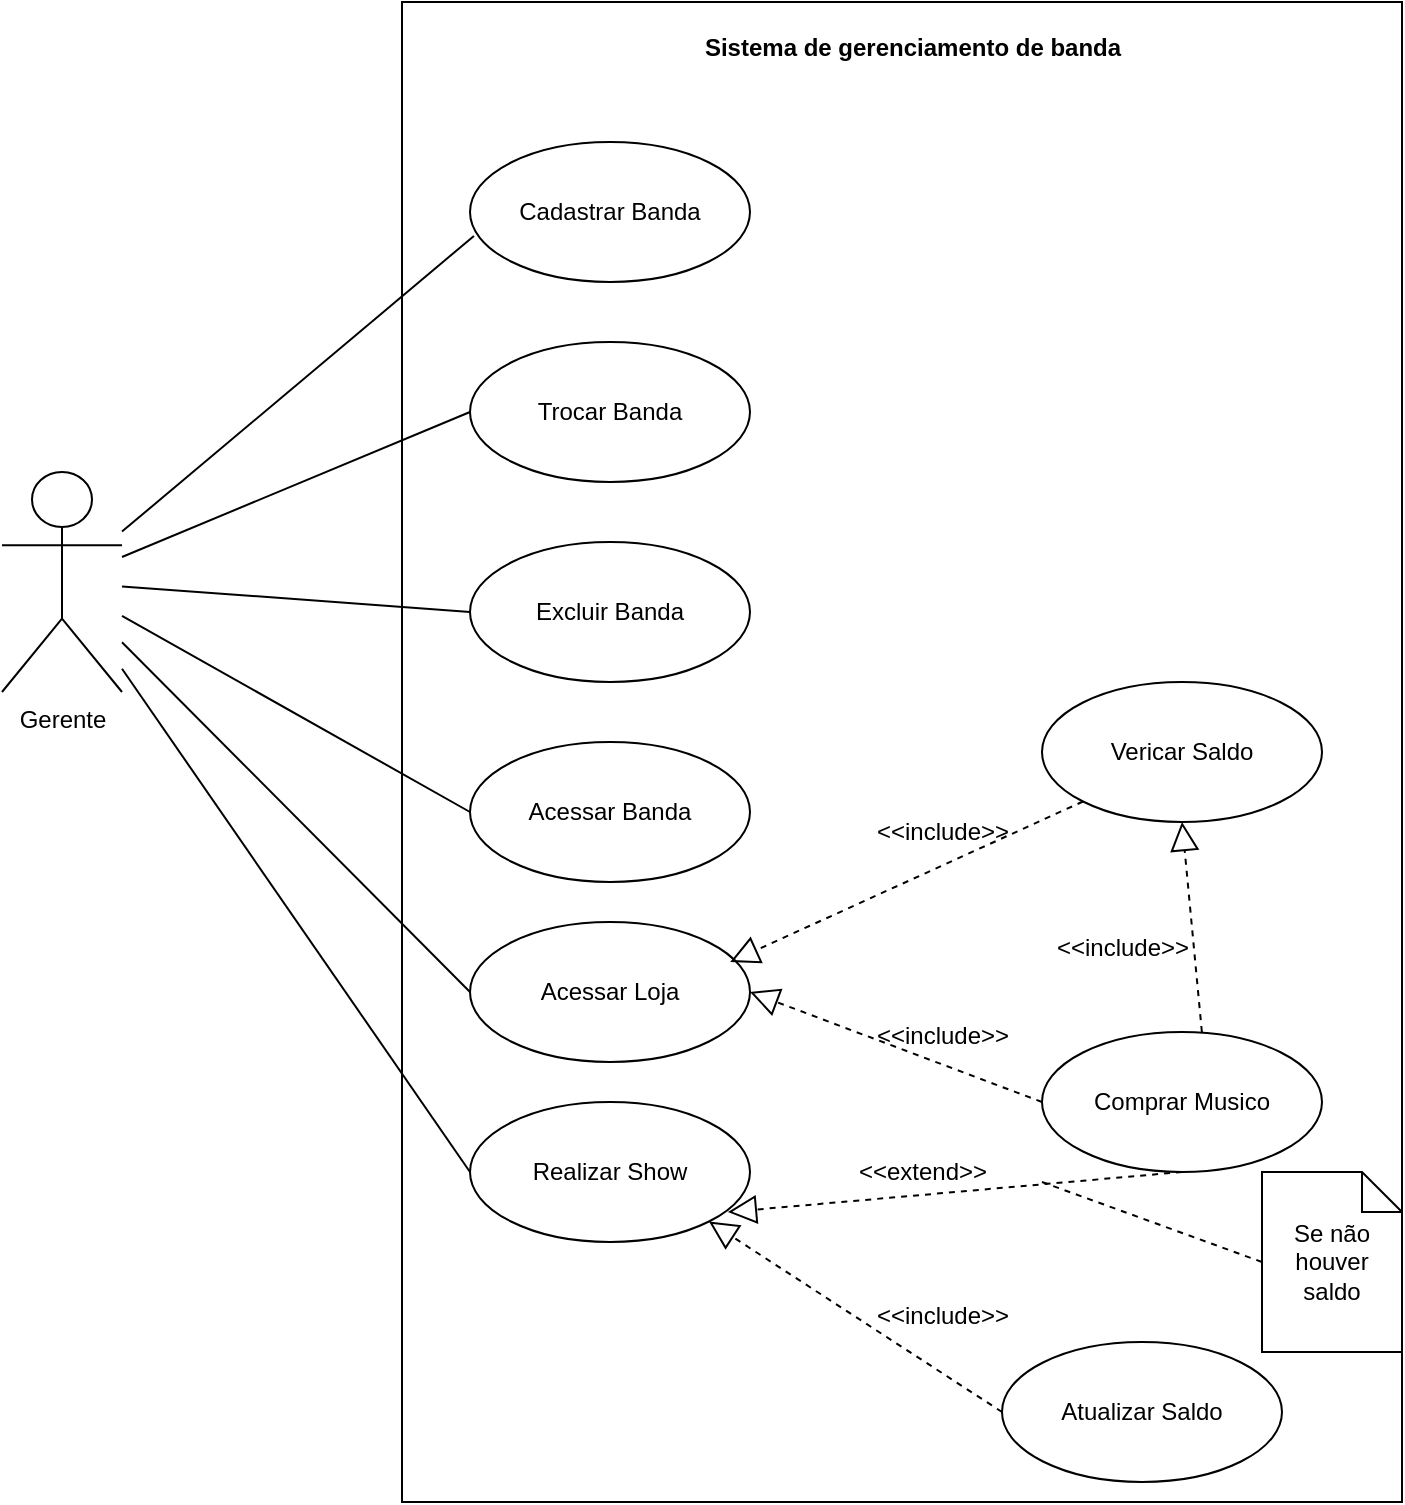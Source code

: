 <mxfile version="21.2.9" type="github">
  <diagram name="Página-1" id="CE0wCYGftJY5i8jobXnX">
    <mxGraphModel dx="1434" dy="803" grid="1" gridSize="10" guides="1" tooltips="1" connect="1" arrows="1" fold="1" page="1" pageScale="1" pageWidth="827" pageHeight="1169" math="0" shadow="0">
      <root>
        <mxCell id="0" />
        <mxCell id="1" parent="0" />
        <mxCell id="5-VP5YGX4s93a5erIt3x-3" value="" style="rounded=0;whiteSpace=wrap;html=1;" parent="1" vertex="1">
          <mxGeometry x="240" y="70" width="500" height="750" as="geometry" />
        </mxCell>
        <mxCell id="5-VP5YGX4s93a5erIt3x-2" value="Gerente&lt;br&gt;" style="shape=umlActor;verticalLabelPosition=bottom;verticalAlign=top;html=1;" parent="1" vertex="1">
          <mxGeometry x="40" y="305" width="60" height="110" as="geometry" />
        </mxCell>
        <mxCell id="5-VP5YGX4s93a5erIt3x-4" value="Sistema de gerenciamento de banda" style="text;align=center;fontStyle=1;verticalAlign=middle;spacingLeft=3;spacingRight=3;strokeColor=none;rotatable=0;points=[[0,0.5],[1,0.5]];portConstraint=eastwest;html=1;" parent="1" vertex="1">
          <mxGeometry x="455" y="80" width="80" height="26" as="geometry" />
        </mxCell>
        <mxCell id="5-VP5YGX4s93a5erIt3x-5" value="Cadastrar Banda" style="ellipse;whiteSpace=wrap;html=1;" parent="1" vertex="1">
          <mxGeometry x="274" y="140" width="140" height="70" as="geometry" />
        </mxCell>
        <mxCell id="5-VP5YGX4s93a5erIt3x-6" value="Excluir Banda" style="ellipse;whiteSpace=wrap;html=1;" parent="1" vertex="1">
          <mxGeometry x="274" y="340" width="140" height="70" as="geometry" />
        </mxCell>
        <mxCell id="5-VP5YGX4s93a5erIt3x-7" value="Trocar Banda" style="ellipse;whiteSpace=wrap;html=1;" parent="1" vertex="1">
          <mxGeometry x="274" y="240" width="140" height="70" as="geometry" />
        </mxCell>
        <mxCell id="5-VP5YGX4s93a5erIt3x-8" value="Acessar Loja" style="ellipse;whiteSpace=wrap;html=1;" parent="1" vertex="1">
          <mxGeometry x="274" y="530" width="140" height="70" as="geometry" />
        </mxCell>
        <mxCell id="5-VP5YGX4s93a5erIt3x-9" value="Realizar Show" style="ellipse;whiteSpace=wrap;html=1;" parent="1" vertex="1">
          <mxGeometry x="274" y="620" width="140" height="70" as="geometry" />
        </mxCell>
        <mxCell id="5-VP5YGX4s93a5erIt3x-14" value="" style="endArrow=none;html=1;rounded=0;entryX=0.014;entryY=0.671;entryDx=0;entryDy=0;entryPerimeter=0;" parent="1" source="5-VP5YGX4s93a5erIt3x-2" target="5-VP5YGX4s93a5erIt3x-5" edge="1">
          <mxGeometry relative="1" as="geometry">
            <mxPoint x="240" y="450" as="sourcePoint" />
            <mxPoint x="400" y="450" as="targetPoint" />
          </mxGeometry>
        </mxCell>
        <mxCell id="5-VP5YGX4s93a5erIt3x-15" value="" style="endArrow=none;html=1;rounded=0;entryX=0;entryY=0.5;entryDx=0;entryDy=0;" parent="1" source="5-VP5YGX4s93a5erIt3x-2" target="5-VP5YGX4s93a5erIt3x-7" edge="1">
          <mxGeometry relative="1" as="geometry">
            <mxPoint x="100" y="340" as="sourcePoint" />
            <mxPoint x="400" y="450" as="targetPoint" />
          </mxGeometry>
        </mxCell>
        <mxCell id="5-VP5YGX4s93a5erIt3x-16" value="" style="endArrow=none;html=1;rounded=0;entryX=0;entryY=0.5;entryDx=0;entryDy=0;" parent="1" source="5-VP5YGX4s93a5erIt3x-2" target="5-VP5YGX4s93a5erIt3x-6" edge="1">
          <mxGeometry relative="1" as="geometry">
            <mxPoint x="240" y="450" as="sourcePoint" />
            <mxPoint x="400" y="450" as="targetPoint" />
          </mxGeometry>
        </mxCell>
        <mxCell id="5-VP5YGX4s93a5erIt3x-17" value="" style="endArrow=none;html=1;rounded=0;entryX=0;entryY=0.5;entryDx=0;entryDy=0;" parent="1" source="5-VP5YGX4s93a5erIt3x-2" target="5-VP5YGX4s93a5erIt3x-8" edge="1">
          <mxGeometry relative="1" as="geometry">
            <mxPoint x="250" y="460" as="sourcePoint" />
            <mxPoint x="410" y="460" as="targetPoint" />
          </mxGeometry>
        </mxCell>
        <mxCell id="5-VP5YGX4s93a5erIt3x-18" value="" style="endArrow=none;html=1;rounded=0;entryX=0;entryY=0.5;entryDx=0;entryDy=0;" parent="1" source="5-VP5YGX4s93a5erIt3x-2" target="5-VP5YGX4s93a5erIt3x-9" edge="1">
          <mxGeometry relative="1" as="geometry">
            <mxPoint x="260" y="470" as="sourcePoint" />
            <mxPoint x="420" y="470" as="targetPoint" />
          </mxGeometry>
        </mxCell>
        <mxCell id="5-VP5YGX4s93a5erIt3x-19" value="Comprar Musico" style="ellipse;whiteSpace=wrap;html=1;" parent="1" vertex="1">
          <mxGeometry x="560" y="585" width="140" height="70" as="geometry" />
        </mxCell>
        <mxCell id="5-VP5YGX4s93a5erIt3x-20" value="" style="endArrow=block;dashed=1;endFill=0;endSize=12;html=1;rounded=0;exitX=0;exitY=0.5;exitDx=0;exitDy=0;entryX=1;entryY=0.5;entryDx=0;entryDy=0;" parent="1" source="5-VP5YGX4s93a5erIt3x-19" target="5-VP5YGX4s93a5erIt3x-8" edge="1">
          <mxGeometry width="160" relative="1" as="geometry">
            <mxPoint x="240" y="450" as="sourcePoint" />
            <mxPoint x="400" y="450" as="targetPoint" />
          </mxGeometry>
        </mxCell>
        <mxCell id="5-VP5YGX4s93a5erIt3x-22" value="&lt;span style=&quot;font-weight: normal;&quot;&gt;&amp;lt;&amp;lt;include&amp;gt;&amp;gt;&lt;/span&gt;" style="text;align=center;fontStyle=1;verticalAlign=middle;spacingLeft=3;spacingRight=3;strokeColor=none;rotatable=0;points=[[0,0.5],[1,0.5]];portConstraint=eastwest;html=1;" parent="1" vertex="1">
          <mxGeometry x="470" y="574" width="80" height="26" as="geometry" />
        </mxCell>
        <mxCell id="URav2CyrDPo8uFgxBBUk-1" value="Acessar Banda" style="ellipse;whiteSpace=wrap;html=1;" vertex="1" parent="1">
          <mxGeometry x="274" y="440" width="140" height="70" as="geometry" />
        </mxCell>
        <mxCell id="URav2CyrDPo8uFgxBBUk-2" value="" style="endArrow=none;html=1;rounded=0;entryX=0;entryY=0.5;entryDx=0;entryDy=0;" edge="1" parent="1" source="5-VP5YGX4s93a5erIt3x-2" target="URav2CyrDPo8uFgxBBUk-1">
          <mxGeometry width="50" height="50" relative="1" as="geometry">
            <mxPoint x="320" y="410" as="sourcePoint" />
            <mxPoint x="370" y="360" as="targetPoint" />
          </mxGeometry>
        </mxCell>
        <mxCell id="URav2CyrDPo8uFgxBBUk-3" value="" style="endArrow=block;dashed=1;endFill=0;endSize=12;html=1;rounded=0;exitX=0.5;exitY=1;exitDx=0;exitDy=0;entryX=0.921;entryY=0.786;entryDx=0;entryDy=0;entryPerimeter=0;" edge="1" parent="1" source="5-VP5YGX4s93a5erIt3x-19" target="5-VP5YGX4s93a5erIt3x-9">
          <mxGeometry width="160" relative="1" as="geometry">
            <mxPoint x="270" y="390" as="sourcePoint" />
            <mxPoint x="430" y="390" as="targetPoint" />
          </mxGeometry>
        </mxCell>
        <mxCell id="URav2CyrDPo8uFgxBBUk-4" value="&lt;span style=&quot;font-weight: normal;&quot;&gt;&amp;lt;&amp;lt;extend&amp;gt;&amp;gt;&lt;/span&gt;" style="text;align=center;fontStyle=1;verticalAlign=middle;spacingLeft=3;spacingRight=3;strokeColor=none;rotatable=0;points=[[0,0.5],[1,0.5]];portConstraint=eastwest;html=1;" vertex="1" parent="1">
          <mxGeometry x="460" y="642" width="80" height="26" as="geometry" />
        </mxCell>
        <mxCell id="URav2CyrDPo8uFgxBBUk-12" value="Vericar Saldo" style="ellipse;whiteSpace=wrap;html=1;" vertex="1" parent="1">
          <mxGeometry x="560" y="410" width="140" height="70" as="geometry" />
        </mxCell>
        <mxCell id="URav2CyrDPo8uFgxBBUk-13" value="Atualizar Saldo" style="ellipse;whiteSpace=wrap;html=1;" vertex="1" parent="1">
          <mxGeometry x="540" y="740" width="140" height="70" as="geometry" />
        </mxCell>
        <mxCell id="URav2CyrDPo8uFgxBBUk-17" value="" style="endArrow=block;dashed=1;endFill=0;endSize=12;html=1;rounded=0;exitX=0;exitY=1;exitDx=0;exitDy=0;entryX=0.929;entryY=0.286;entryDx=0;entryDy=0;entryPerimeter=0;" edge="1" parent="1" source="URav2CyrDPo8uFgxBBUk-12" target="5-VP5YGX4s93a5erIt3x-8">
          <mxGeometry width="160" relative="1" as="geometry">
            <mxPoint x="270" y="390" as="sourcePoint" />
            <mxPoint x="430" y="390" as="targetPoint" />
          </mxGeometry>
        </mxCell>
        <mxCell id="URav2CyrDPo8uFgxBBUk-19" value="&lt;span style=&quot;font-weight: normal;&quot;&gt;&amp;lt;&amp;lt;include&amp;gt;&amp;gt;&lt;/span&gt;" style="text;align=center;fontStyle=1;verticalAlign=middle;spacingLeft=3;spacingRight=3;strokeColor=none;rotatable=0;points=[[0,0.5],[1,0.5]];portConstraint=eastwest;html=1;" vertex="1" parent="1">
          <mxGeometry x="470" y="472" width="80" height="26" as="geometry" />
        </mxCell>
        <mxCell id="URav2CyrDPo8uFgxBBUk-20" value="" style="endArrow=block;dashed=1;endFill=0;endSize=12;html=1;rounded=0;exitX=0.571;exitY=0;exitDx=0;exitDy=0;exitPerimeter=0;" edge="1" parent="1" source="5-VP5YGX4s93a5erIt3x-19">
          <mxGeometry width="160" relative="1" as="geometry">
            <mxPoint x="270" y="390" as="sourcePoint" />
            <mxPoint x="630" y="480" as="targetPoint" />
          </mxGeometry>
        </mxCell>
        <mxCell id="URav2CyrDPo8uFgxBBUk-21" value="&lt;span style=&quot;font-weight: normal;&quot;&gt;&amp;lt;&amp;lt;include&amp;gt;&amp;gt;&lt;/span&gt;" style="text;align=center;fontStyle=1;verticalAlign=middle;spacingLeft=3;spacingRight=3;strokeColor=none;rotatable=0;points=[[0,0.5],[1,0.5]];portConstraint=eastwest;html=1;" vertex="1" parent="1">
          <mxGeometry x="560" y="530" width="80" height="26" as="geometry" />
        </mxCell>
        <mxCell id="URav2CyrDPo8uFgxBBUk-23" value="&lt;span style=&quot;font-weight: normal;&quot;&gt;&amp;lt;&amp;lt;include&amp;gt;&amp;gt;&lt;/span&gt;" style="text;align=center;fontStyle=1;verticalAlign=middle;spacingLeft=3;spacingRight=3;strokeColor=none;rotatable=0;points=[[0,0.5],[1,0.5]];portConstraint=eastwest;html=1;" vertex="1" parent="1">
          <mxGeometry x="470" y="714" width="80" height="26" as="geometry" />
        </mxCell>
        <mxCell id="URav2CyrDPo8uFgxBBUk-24" value="" style="endArrow=block;dashed=1;endFill=0;endSize=12;html=1;rounded=0;exitX=0;exitY=0.5;exitDx=0;exitDy=0;entryX=1;entryY=1;entryDx=0;entryDy=0;" edge="1" parent="1" source="URav2CyrDPo8uFgxBBUk-13" target="5-VP5YGX4s93a5erIt3x-9">
          <mxGeometry width="160" relative="1" as="geometry">
            <mxPoint x="360" y="730" as="sourcePoint" />
            <mxPoint x="520" y="730" as="targetPoint" />
          </mxGeometry>
        </mxCell>
        <mxCell id="URav2CyrDPo8uFgxBBUk-26" value="Se não houver saldo" style="shape=note;size=20;whiteSpace=wrap;html=1;" vertex="1" parent="1">
          <mxGeometry x="670" y="655" width="70" height="90" as="geometry" />
        </mxCell>
        <mxCell id="URav2CyrDPo8uFgxBBUk-28" value="" style="endArrow=none;dashed=1;html=1;rounded=0;entryX=0;entryY=0.5;entryDx=0;entryDy=0;entryPerimeter=0;" edge="1" parent="1" target="URav2CyrDPo8uFgxBBUk-26">
          <mxGeometry width="50" height="50" relative="1" as="geometry">
            <mxPoint x="560" y="660" as="sourcePoint" />
            <mxPoint x="620" y="675" as="targetPoint" />
          </mxGeometry>
        </mxCell>
      </root>
    </mxGraphModel>
  </diagram>
</mxfile>
